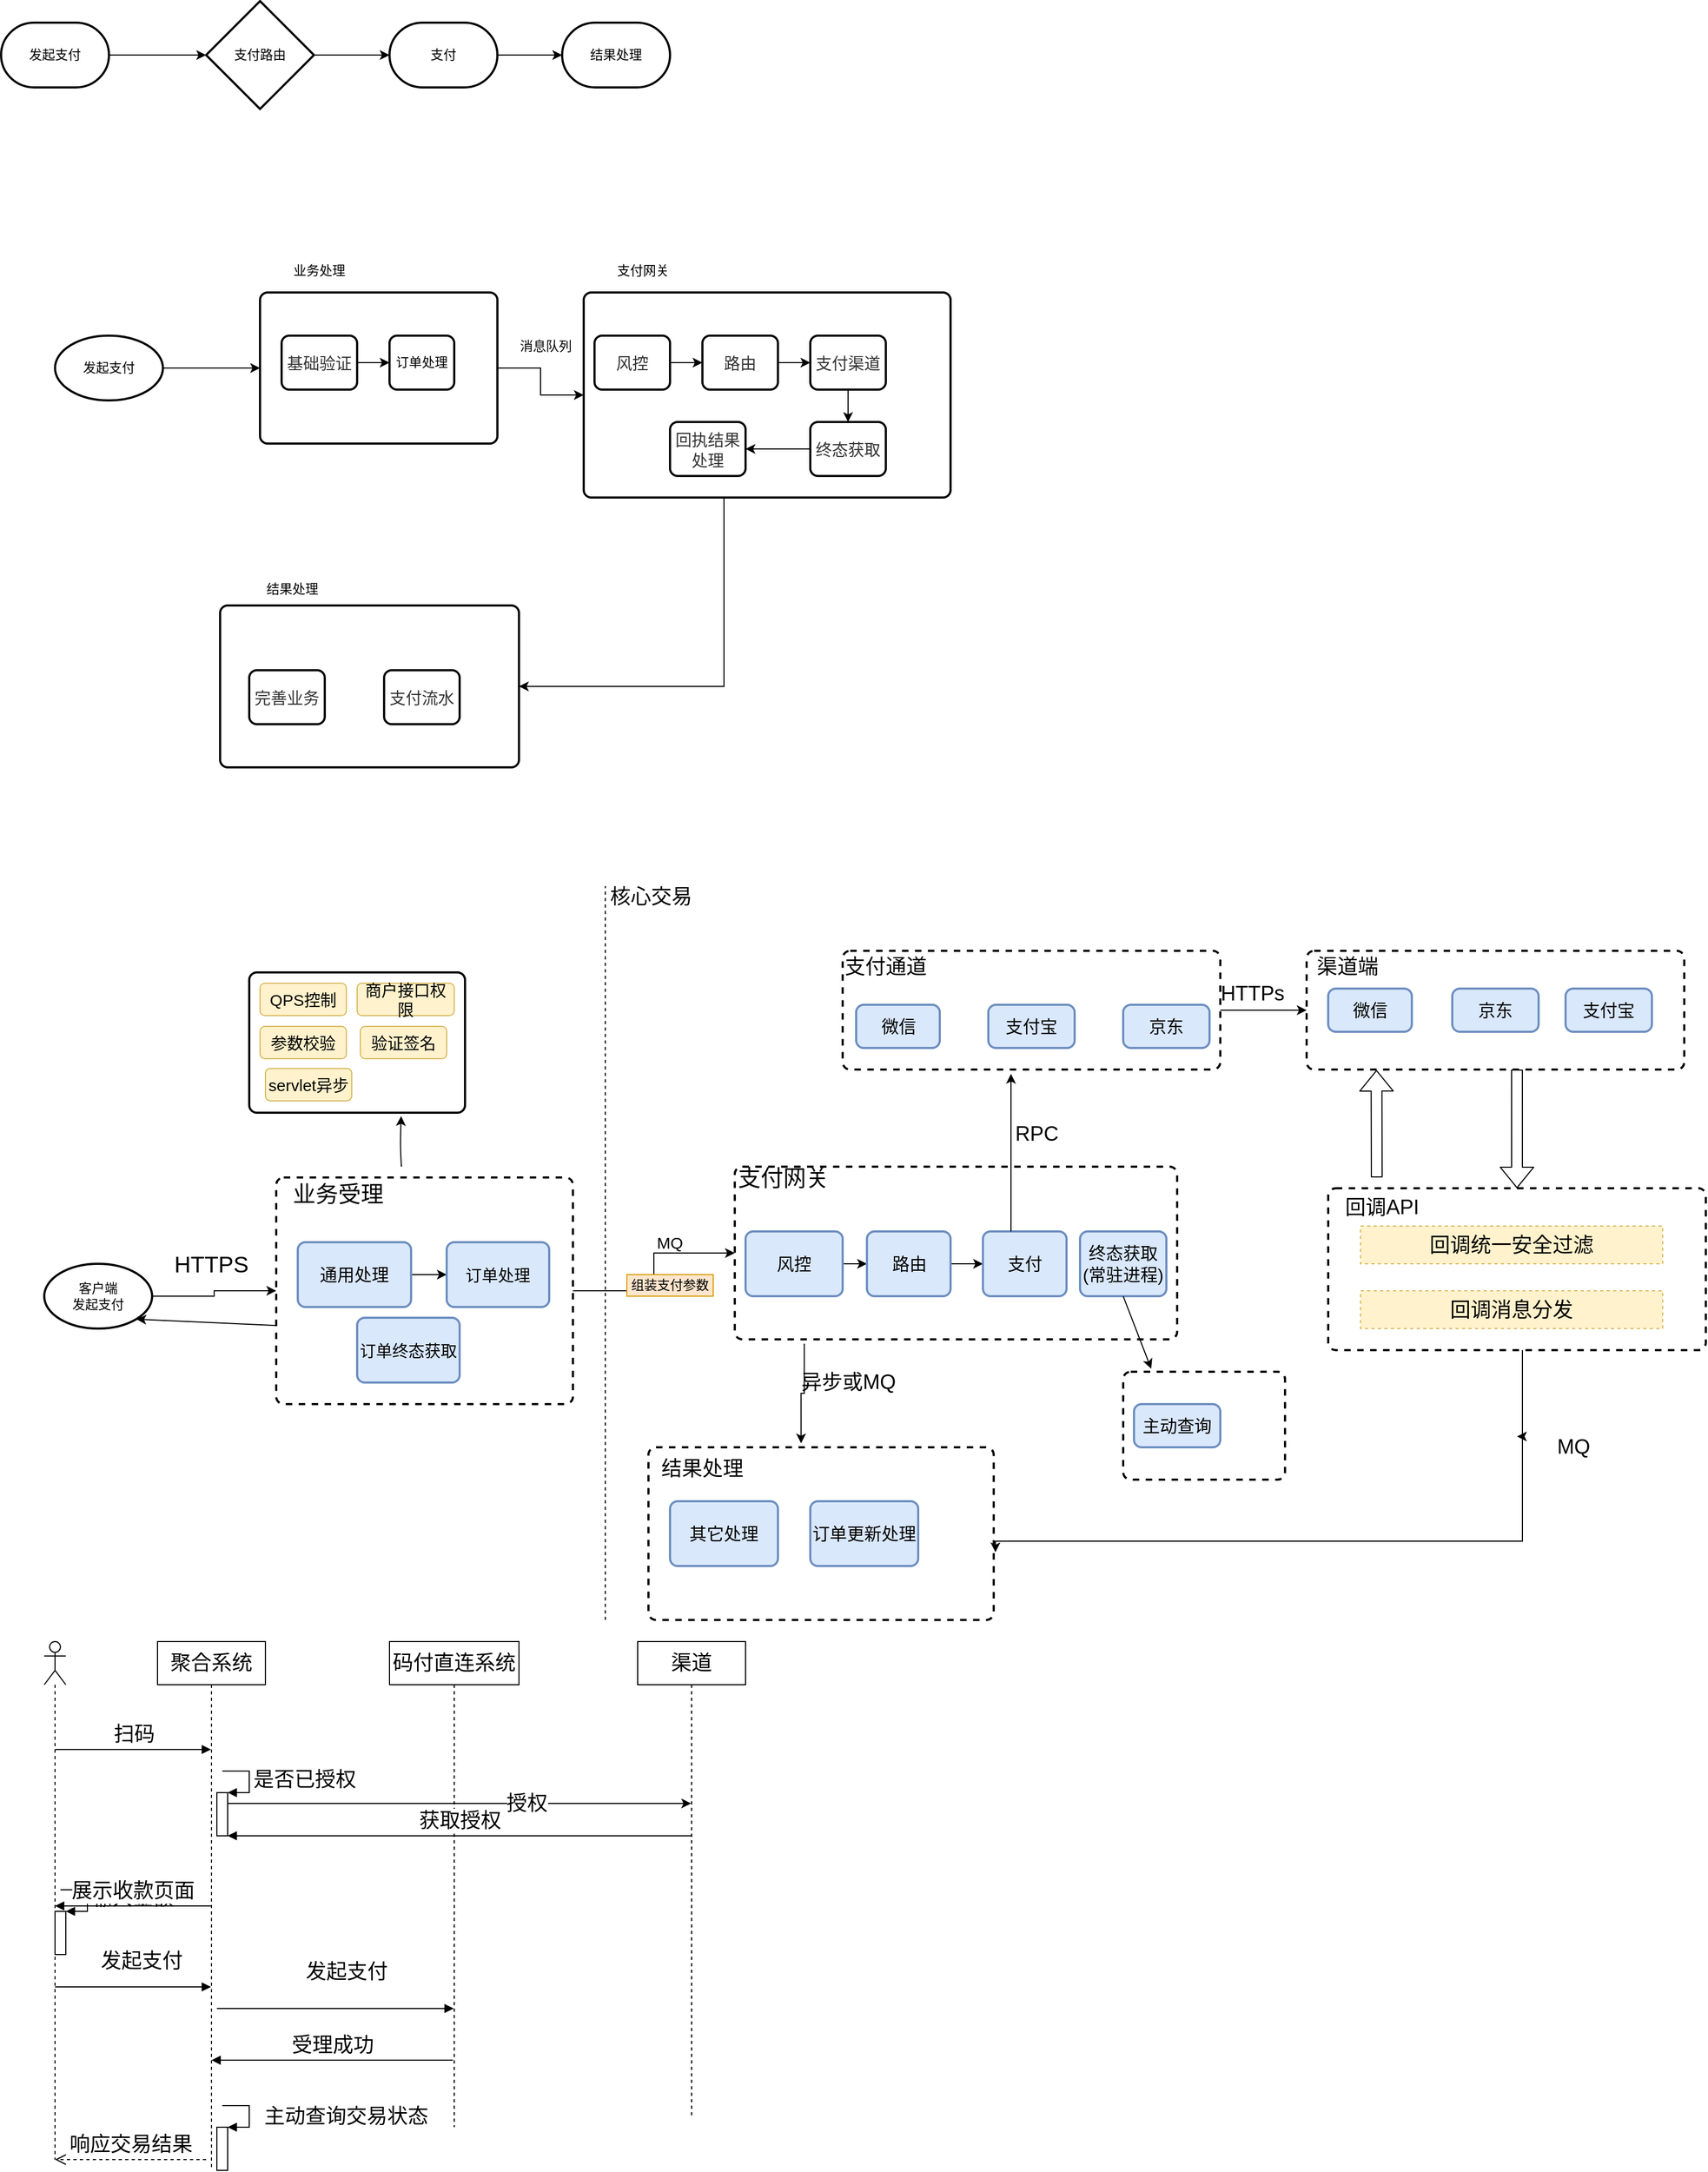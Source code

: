 <mxfile version="12.7.0" type="github">
  <diagram id="icoGu03oYGABaPcr3V4Y" name="Page-1">
    <mxGraphModel dx="1548" dy="684" grid="1" gridSize="10" guides="1" tooltips="1" connect="1" arrows="1" fold="1" page="1" pageScale="1" pageWidth="827" pageHeight="1169" math="0" shadow="0">
      <root>
        <mxCell id="0"/>
        <mxCell id="1" parent="0"/>
        <mxCell id="W3oitvMvnciTX-xYWSEt-6" value="" style="edgeStyle=orthogonalEdgeStyle;rounded=0;orthogonalLoop=1;jettySize=auto;html=1;" parent="1" source="W3oitvMvnciTX-xYWSEt-1" target="W3oitvMvnciTX-xYWSEt-5" edge="1">
          <mxGeometry relative="1" as="geometry"/>
        </mxCell>
        <mxCell id="W3oitvMvnciTX-xYWSEt-1" value="发起支付" style="strokeWidth=2;html=1;shape=mxgraph.flowchart.terminator;whiteSpace=wrap;" parent="1" vertex="1">
          <mxGeometry x="40" y="200" width="100" height="60" as="geometry"/>
        </mxCell>
        <mxCell id="W3oitvMvnciTX-xYWSEt-8" value="" style="edgeStyle=orthogonalEdgeStyle;rounded=0;orthogonalLoop=1;jettySize=auto;html=1;" parent="1" source="W3oitvMvnciTX-xYWSEt-5" target="W3oitvMvnciTX-xYWSEt-7" edge="1">
          <mxGeometry relative="1" as="geometry"/>
        </mxCell>
        <mxCell id="W3oitvMvnciTX-xYWSEt-5" value="支付路由" style="strokeWidth=2;html=1;shape=mxgraph.flowchart.decision;whiteSpace=wrap;" parent="1" vertex="1">
          <mxGeometry x="230" y="180" width="100" height="100" as="geometry"/>
        </mxCell>
        <mxCell id="W3oitvMvnciTX-xYWSEt-10" value="" style="edgeStyle=orthogonalEdgeStyle;rounded=0;orthogonalLoop=1;jettySize=auto;html=1;" parent="1" source="W3oitvMvnciTX-xYWSEt-7" target="W3oitvMvnciTX-xYWSEt-9" edge="1">
          <mxGeometry relative="1" as="geometry"/>
        </mxCell>
        <mxCell id="W3oitvMvnciTX-xYWSEt-7" value="支付" style="strokeWidth=2;html=1;shape=mxgraph.flowchart.terminator;whiteSpace=wrap;" parent="1" vertex="1">
          <mxGeometry x="400" y="200" width="100" height="60" as="geometry"/>
        </mxCell>
        <mxCell id="W3oitvMvnciTX-xYWSEt-9" value="结果处理" style="strokeWidth=2;html=1;shape=mxgraph.flowchart.terminator;whiteSpace=wrap;" parent="1" vertex="1">
          <mxGeometry x="560" y="200" width="100" height="60" as="geometry"/>
        </mxCell>
        <mxCell id="W3oitvMvnciTX-xYWSEt-13" value="" style="edgeStyle=orthogonalEdgeStyle;rounded=0;orthogonalLoop=1;jettySize=auto;html=1;" parent="1" source="W3oitvMvnciTX-xYWSEt-11" target="W3oitvMvnciTX-xYWSEt-12" edge="1">
          <mxGeometry relative="1" as="geometry"/>
        </mxCell>
        <mxCell id="W3oitvMvnciTX-xYWSEt-11" value="发起支付" style="strokeWidth=2;html=1;shape=mxgraph.flowchart.start_1;whiteSpace=wrap;" parent="1" vertex="1">
          <mxGeometry x="90" y="490" width="100" height="60" as="geometry"/>
        </mxCell>
        <mxCell id="W3oitvMvnciTX-xYWSEt-22" value="" style="edgeStyle=orthogonalEdgeStyle;rounded=0;orthogonalLoop=1;jettySize=auto;html=1;" parent="1" source="W3oitvMvnciTX-xYWSEt-12" target="W3oitvMvnciTX-xYWSEt-21" edge="1">
          <mxGeometry relative="1" as="geometry"/>
        </mxCell>
        <mxCell id="W3oitvMvnciTX-xYWSEt-12" value="" style="rounded=1;whiteSpace=wrap;html=1;absoluteArcSize=1;arcSize=14;strokeWidth=2;" parent="1" vertex="1">
          <mxGeometry x="280" y="450" width="220" height="140" as="geometry"/>
        </mxCell>
        <mxCell id="W3oitvMvnciTX-xYWSEt-34" value="" style="edgeStyle=orthogonalEdgeStyle;rounded=0;orthogonalLoop=1;jettySize=auto;html=1;" parent="1" source="W3oitvMvnciTX-xYWSEt-21" target="W3oitvMvnciTX-xYWSEt-33" edge="1">
          <mxGeometry relative="1" as="geometry">
            <Array as="points">
              <mxPoint x="710" y="815"/>
            </Array>
          </mxGeometry>
        </mxCell>
        <mxCell id="W3oitvMvnciTX-xYWSEt-21" value="" style="rounded=1;whiteSpace=wrap;html=1;absoluteArcSize=1;arcSize=14;strokeWidth=2;" parent="1" vertex="1">
          <mxGeometry x="580" y="450" width="340" height="190" as="geometry"/>
        </mxCell>
        <mxCell id="W3oitvMvnciTX-xYWSEt-33" value="" style="rounded=1;whiteSpace=wrap;html=1;absoluteArcSize=1;arcSize=14;strokeWidth=2;" parent="1" vertex="1">
          <mxGeometry x="243" y="740" width="277" height="150" as="geometry"/>
        </mxCell>
        <mxCell id="W3oitvMvnciTX-xYWSEt-17" value="" style="edgeStyle=orthogonalEdgeStyle;rounded=0;orthogonalLoop=1;jettySize=auto;html=1;" parent="1" source="W3oitvMvnciTX-xYWSEt-15" target="W3oitvMvnciTX-xYWSEt-16" edge="1">
          <mxGeometry relative="1" as="geometry"/>
        </mxCell>
        <mxCell id="W3oitvMvnciTX-xYWSEt-15" value="&lt;span style=&quot;color: rgb(51 , 51 , 51) ; font-family: &amp;#34;helvetica neue&amp;#34; , &amp;#34;arial&amp;#34; , &amp;#34;hiragino sans gb&amp;#34; , &amp;#34;stheiti&amp;#34; , &amp;#34;microsoft yahei&amp;#34; , &amp;#34;wenquanyi micro hei&amp;#34; , &amp;#34;simsun&amp;#34; , &amp;#34;song&amp;#34; , sans-serif ; font-size: 15px ; background-color: rgb(255 , 255 , 255)&quot;&gt;基础验证&lt;/span&gt;" style="rounded=1;whiteSpace=wrap;html=1;absoluteArcSize=1;arcSize=14;strokeWidth=2;" parent="1" vertex="1">
          <mxGeometry x="300" y="490" width="70" height="50" as="geometry"/>
        </mxCell>
        <mxCell id="W3oitvMvnciTX-xYWSEt-16" value="订单处理" style="rounded=1;whiteSpace=wrap;html=1;absoluteArcSize=1;arcSize=14;strokeWidth=2;" parent="1" vertex="1">
          <mxGeometry x="400" y="490" width="60" height="50" as="geometry"/>
        </mxCell>
        <mxCell id="W3oitvMvnciTX-xYWSEt-20" value="业务处理" style="text;html=1;strokeColor=none;fillColor=none;align=center;verticalAlign=middle;whiteSpace=wrap;rounded=0;" parent="1" vertex="1">
          <mxGeometry x="280" y="420" width="110" height="20" as="geometry"/>
        </mxCell>
        <mxCell id="W3oitvMvnciTX-xYWSEt-26" value="" style="edgeStyle=orthogonalEdgeStyle;rounded=0;orthogonalLoop=1;jettySize=auto;html=1;" parent="1" source="W3oitvMvnciTX-xYWSEt-23" target="W3oitvMvnciTX-xYWSEt-25" edge="1">
          <mxGeometry relative="1" as="geometry"/>
        </mxCell>
        <mxCell id="W3oitvMvnciTX-xYWSEt-23" value="&lt;font color=&quot;#333333&quot; face=&quot;helvetica neue, arial, hiragino sans gb, stheiti, microsoft yahei, wenquanyi micro hei, simsun, song, sans-serif&quot;&gt;&lt;span style=&quot;font-size: 15px ; background-color: rgb(255 , 255 , 255)&quot;&gt;风控&lt;/span&gt;&lt;/font&gt;" style="rounded=1;whiteSpace=wrap;html=1;absoluteArcSize=1;arcSize=14;strokeWidth=2;" parent="1" vertex="1">
          <mxGeometry x="590" y="490" width="70" height="50" as="geometry"/>
        </mxCell>
        <mxCell id="W3oitvMvnciTX-xYWSEt-28" value="" style="edgeStyle=orthogonalEdgeStyle;rounded=0;orthogonalLoop=1;jettySize=auto;html=1;" parent="1" source="W3oitvMvnciTX-xYWSEt-25" target="W3oitvMvnciTX-xYWSEt-27" edge="1">
          <mxGeometry relative="1" as="geometry"/>
        </mxCell>
        <mxCell id="W3oitvMvnciTX-xYWSEt-25" value="&lt;font color=&quot;#333333&quot; face=&quot;helvetica neue, arial, hiragino sans gb, stheiti, microsoft yahei, wenquanyi micro hei, simsun, song, sans-serif&quot;&gt;&lt;span style=&quot;font-size: 15px ; background-color: rgb(255 , 255 , 255)&quot;&gt;路由&lt;/span&gt;&lt;/font&gt;" style="rounded=1;whiteSpace=wrap;html=1;absoluteArcSize=1;arcSize=14;strokeWidth=2;" parent="1" vertex="1">
          <mxGeometry x="690" y="490" width="70" height="50" as="geometry"/>
        </mxCell>
        <mxCell id="W3oitvMvnciTX-xYWSEt-30" value="" style="edgeStyle=orthogonalEdgeStyle;rounded=0;orthogonalLoop=1;jettySize=auto;html=1;" parent="1" source="W3oitvMvnciTX-xYWSEt-27" target="W3oitvMvnciTX-xYWSEt-29" edge="1">
          <mxGeometry relative="1" as="geometry"/>
        </mxCell>
        <mxCell id="W3oitvMvnciTX-xYWSEt-27" value="&lt;font color=&quot;#333333&quot; face=&quot;helvetica neue, arial, hiragino sans gb, stheiti, microsoft yahei, wenquanyi micro hei, simsun, song, sans-serif&quot;&gt;&lt;span style=&quot;font-size: 15px ; background-color: rgb(255 , 255 , 255)&quot;&gt;支付渠道&lt;/span&gt;&lt;/font&gt;" style="rounded=1;whiteSpace=wrap;html=1;absoluteArcSize=1;arcSize=14;strokeWidth=2;" parent="1" vertex="1">
          <mxGeometry x="790" y="490" width="70" height="50" as="geometry"/>
        </mxCell>
        <mxCell id="W3oitvMvnciTX-xYWSEt-32" value="" style="edgeStyle=orthogonalEdgeStyle;rounded=0;orthogonalLoop=1;jettySize=auto;html=1;" parent="1" source="W3oitvMvnciTX-xYWSEt-29" target="W3oitvMvnciTX-xYWSEt-31" edge="1">
          <mxGeometry relative="1" as="geometry"/>
        </mxCell>
        <mxCell id="W3oitvMvnciTX-xYWSEt-29" value="&lt;font color=&quot;#333333&quot; face=&quot;helvetica neue, arial, hiragino sans gb, stheiti, microsoft yahei, wenquanyi micro hei, simsun, song, sans-serif&quot;&gt;&lt;span style=&quot;font-size: 15px ; background-color: rgb(255 , 255 , 255)&quot;&gt;终态获取&lt;/span&gt;&lt;/font&gt;" style="rounded=1;whiteSpace=wrap;html=1;absoluteArcSize=1;arcSize=14;strokeWidth=2;" parent="1" vertex="1">
          <mxGeometry x="790" y="570" width="70" height="50" as="geometry"/>
        </mxCell>
        <mxCell id="W3oitvMvnciTX-xYWSEt-31" value="&lt;font color=&quot;#333333&quot; face=&quot;helvetica neue, arial, hiragino sans gb, stheiti, microsoft yahei, wenquanyi micro hei, simsun, song, sans-serif&quot;&gt;&lt;span style=&quot;font-size: 15px ; background-color: rgb(255 , 255 , 255)&quot;&gt;回执结果处理&lt;/span&gt;&lt;/font&gt;" style="rounded=1;whiteSpace=wrap;html=1;absoluteArcSize=1;arcSize=14;strokeWidth=2;" parent="1" vertex="1">
          <mxGeometry x="660" y="570" width="70" height="50" as="geometry"/>
        </mxCell>
        <mxCell id="W3oitvMvnciTX-xYWSEt-24" value="消息队列" style="text;html=1;strokeColor=none;fillColor=none;align=center;verticalAlign=middle;whiteSpace=wrap;rounded=0;" parent="1" vertex="1">
          <mxGeometry x="520" y="490" width="50" height="20" as="geometry"/>
        </mxCell>
        <mxCell id="W3oitvMvnciTX-xYWSEt-35" value="&lt;font color=&quot;#333333&quot; face=&quot;helvetica neue, arial, hiragino sans gb, stheiti, microsoft yahei, wenquanyi micro hei, simsun, song, sans-serif&quot;&gt;&lt;span style=&quot;font-size: 15px ; background-color: rgb(255 , 255 , 255)&quot;&gt;完善业务&lt;/span&gt;&lt;/font&gt;" style="rounded=1;whiteSpace=wrap;html=1;absoluteArcSize=1;arcSize=14;strokeWidth=2;" parent="1" vertex="1">
          <mxGeometry x="270" y="800" width="70" height="50" as="geometry"/>
        </mxCell>
        <mxCell id="W3oitvMvnciTX-xYWSEt-36" value="&lt;font color=&quot;#333333&quot; face=&quot;helvetica neue, arial, hiragino sans gb, stheiti, microsoft yahei, wenquanyi micro hei, simsun, song, sans-serif&quot;&gt;&lt;span style=&quot;font-size: 15px ; background-color: rgb(255 , 255 , 255)&quot;&gt;支付流水&lt;/span&gt;&lt;/font&gt;" style="rounded=1;whiteSpace=wrap;html=1;absoluteArcSize=1;arcSize=14;strokeWidth=2;" parent="1" vertex="1">
          <mxGeometry x="395" y="800" width="70" height="50" as="geometry"/>
        </mxCell>
        <mxCell id="W3oitvMvnciTX-xYWSEt-37" value="结果处理" style="text;html=1;strokeColor=none;fillColor=none;align=center;verticalAlign=middle;whiteSpace=wrap;rounded=0;" parent="1" vertex="1">
          <mxGeometry x="250" y="710" width="120" height="30" as="geometry"/>
        </mxCell>
        <mxCell id="W3oitvMvnciTX-xYWSEt-38" value="支付网关" style="text;html=1;strokeColor=none;fillColor=none;align=center;verticalAlign=middle;whiteSpace=wrap;rounded=0;" parent="1" vertex="1">
          <mxGeometry x="580" y="420" width="110" height="20" as="geometry"/>
        </mxCell>
        <mxCell id="W3oitvMvnciTX-xYWSEt-45" style="edgeStyle=orthogonalEdgeStyle;rounded=0;orthogonalLoop=1;jettySize=auto;html=1;entryX=0;entryY=0.5;entryDx=0;entryDy=0;" parent="1" source="W3oitvMvnciTX-xYWSEt-39" target="W3oitvMvnciTX-xYWSEt-40" edge="1">
          <mxGeometry relative="1" as="geometry"/>
        </mxCell>
        <mxCell id="W3oitvMvnciTX-xYWSEt-39" value="客户端&lt;br&gt;发起支付" style="strokeWidth=2;html=1;shape=mxgraph.flowchart.start_1;whiteSpace=wrap;" parent="1" vertex="1">
          <mxGeometry x="80" y="1350" width="100" height="60" as="geometry"/>
        </mxCell>
        <mxCell id="W3oitvMvnciTX-xYWSEt-59" value="" style="edgeStyle=orthogonalEdgeStyle;rounded=0;orthogonalLoop=1;jettySize=auto;html=1;fontSize=15;" parent="1" source="W3oitvMvnciTX-xYWSEt-40" target="W3oitvMvnciTX-xYWSEt-58" edge="1">
          <mxGeometry relative="1" as="geometry"/>
        </mxCell>
        <mxCell id="W3oitvMvnciTX-xYWSEt-40" value="" style="rounded=1;whiteSpace=wrap;html=1;absoluteArcSize=1;arcSize=14;strokeWidth=2;dashed=1;" parent="1" vertex="1">
          <mxGeometry x="295" y="1270" width="275" height="210" as="geometry"/>
        </mxCell>
        <mxCell id="W3oitvMvnciTX-xYWSEt-58" value="" style="rounded=1;whiteSpace=wrap;html=1;absoluteArcSize=1;arcSize=14;strokeWidth=2;dashed=1;" parent="1" vertex="1">
          <mxGeometry x="720" y="1260" width="410" height="160" as="geometry"/>
        </mxCell>
        <mxCell id="W3oitvMvnciTX-xYWSEt-80" value="" style="rounded=1;whiteSpace=wrap;html=1;absoluteArcSize=1;arcSize=14;strokeWidth=2;dashed=1;" parent="1" vertex="1">
          <mxGeometry x="640" y="1520" width="320" height="160" as="geometry"/>
        </mxCell>
        <mxCell id="F85r_ZD3xrN6bj5FwzcK-39" value="" style="edgeStyle=orthogonalEdgeStyle;rounded=0;orthogonalLoop=1;jettySize=auto;html=1;fontSize=19;" edge="1" parent="1" source="W3oitvMvnciTX-xYWSEt-71" target="F85r_ZD3xrN6bj5FwzcK-38">
          <mxGeometry relative="1" as="geometry"/>
        </mxCell>
        <mxCell id="W3oitvMvnciTX-xYWSEt-71" value="" style="rounded=1;whiteSpace=wrap;html=1;absoluteArcSize=1;arcSize=14;strokeWidth=2;dashed=1;" parent="1" vertex="1">
          <mxGeometry x="820" y="1060" width="350" height="110" as="geometry"/>
        </mxCell>
        <mxCell id="F85r_ZD3xrN6bj5FwzcK-38" value="" style="rounded=1;whiteSpace=wrap;html=1;absoluteArcSize=1;arcSize=14;strokeWidth=2;dashed=1;" vertex="1" parent="1">
          <mxGeometry x="1250" y="1060" width="350" height="110" as="geometry"/>
        </mxCell>
        <mxCell id="W3oitvMvnciTX-xYWSEt-46" value="业务受理" style="text;html=1;strokeColor=none;fillColor=none;align=center;verticalAlign=middle;whiteSpace=wrap;rounded=0;dashed=1;fontSize=21;" parent="1" vertex="1">
          <mxGeometry x="300" y="1270" width="105" height="30" as="geometry"/>
        </mxCell>
        <mxCell id="W3oitvMvnciTX-xYWSEt-56" value="" style="edgeStyle=orthogonalEdgeStyle;rounded=0;orthogonalLoop=1;jettySize=auto;html=1;fontSize=15;" parent="1" source="W3oitvMvnciTX-xYWSEt-47" target="W3oitvMvnciTX-xYWSEt-55" edge="1">
          <mxGeometry relative="1" as="geometry"/>
        </mxCell>
        <mxCell id="W3oitvMvnciTX-xYWSEt-47" value="通用处理" style="rounded=1;whiteSpace=wrap;html=1;absoluteArcSize=1;arcSize=14;strokeWidth=2;fontSize=16;fillColor=#dae8fc;strokeColor=#6c8ebf;" parent="1" vertex="1">
          <mxGeometry x="315" y="1330" width="105" height="60" as="geometry"/>
        </mxCell>
        <mxCell id="W3oitvMvnciTX-xYWSEt-55" value="订单处理" style="rounded=1;whiteSpace=wrap;html=1;absoluteArcSize=1;arcSize=14;strokeWidth=2;fontSize=15;fillColor=#dae8fc;strokeColor=#6c8ebf;" parent="1" vertex="1">
          <mxGeometry x="453" y="1330" width="95" height="60" as="geometry"/>
        </mxCell>
        <mxCell id="W3oitvMvnciTX-xYWSEt-48" value="HTTPS" style="text;html=1;strokeColor=none;fillColor=none;align=center;verticalAlign=middle;whiteSpace=wrap;rounded=0;fontSize=21;" parent="1" vertex="1">
          <mxGeometry x="195" y="1340" width="80" height="20" as="geometry"/>
        </mxCell>
        <mxCell id="W3oitvMvnciTX-xYWSEt-49" value="" style="rounded=1;whiteSpace=wrap;html=1;absoluteArcSize=1;arcSize=14;strokeWidth=2;fontSize=21;" parent="1" vertex="1">
          <mxGeometry x="270" y="1080" width="200" height="130" as="geometry"/>
        </mxCell>
        <mxCell id="W3oitvMvnciTX-xYWSEt-50" value="QPS控制" style="rounded=1;whiteSpace=wrap;html=1;fontSize=15;fillColor=#fff2cc;strokeColor=#d6b656;" parent="1" vertex="1">
          <mxGeometry x="280" y="1090" width="80" height="30" as="geometry"/>
        </mxCell>
        <mxCell id="W3oitvMvnciTX-xYWSEt-51" value="参数校验" style="rounded=1;whiteSpace=wrap;html=1;fontSize=15;fillColor=#fff2cc;strokeColor=#d6b656;" parent="1" vertex="1">
          <mxGeometry x="280" y="1130" width="80" height="30" as="geometry"/>
        </mxCell>
        <mxCell id="W3oitvMvnciTX-xYWSEt-52" value="商户接口权限" style="rounded=1;whiteSpace=wrap;html=1;fontSize=15;fillColor=#fff2cc;strokeColor=#d6b656;" parent="1" vertex="1">
          <mxGeometry x="370" y="1090" width="90" height="30" as="geometry"/>
        </mxCell>
        <mxCell id="W3oitvMvnciTX-xYWSEt-54" value="验证签名" style="rounded=1;whiteSpace=wrap;html=1;fontSize=15;fillColor=#fff2cc;strokeColor=#d6b656;" parent="1" vertex="1">
          <mxGeometry x="373" y="1130" width="80" height="30" as="geometry"/>
        </mxCell>
        <mxCell id="W3oitvMvnciTX-xYWSEt-57" value="" style="endArrow=classic;html=1;fontSize=15;entryX=0.704;entryY=1.024;entryDx=0;entryDy=0;entryPerimeter=0;" parent="1" target="W3oitvMvnciTX-xYWSEt-49" edge="1">
          <mxGeometry width="50" height="50" relative="1" as="geometry">
            <mxPoint x="411" y="1260" as="sourcePoint"/>
            <mxPoint x="380" y="1300" as="targetPoint"/>
            <Array as="points">
              <mxPoint x="410" y="1240"/>
            </Array>
          </mxGeometry>
        </mxCell>
        <mxCell id="W3oitvMvnciTX-xYWSEt-60" value="" style="endArrow=classic;html=1;fontSize=15;entryX=0.855;entryY=0.855;entryDx=0;entryDy=0;entryPerimeter=0;exitX=-0.001;exitY=0.653;exitDx=0;exitDy=0;exitPerimeter=0;" parent="1" source="W3oitvMvnciTX-xYWSEt-40" target="W3oitvMvnciTX-xYWSEt-39" edge="1">
          <mxGeometry width="50" height="50" relative="1" as="geometry">
            <mxPoint x="294" y="1381" as="sourcePoint"/>
            <mxPoint x="300" y="1400" as="targetPoint"/>
          </mxGeometry>
        </mxCell>
        <mxCell id="W3oitvMvnciTX-xYWSEt-61" value="MQ" style="text;html=1;strokeColor=none;fillColor=none;align=center;verticalAlign=middle;whiteSpace=wrap;rounded=0;fontSize=15;" parent="1" vertex="1">
          <mxGeometry x="640" y="1320" width="40" height="20" as="geometry"/>
        </mxCell>
        <mxCell id="W3oitvMvnciTX-xYWSEt-63" value="支付网关" style="text;html=1;strokeColor=none;fillColor=none;align=center;verticalAlign=middle;whiteSpace=wrap;rounded=0;fontSize=21;" parent="1" vertex="1">
          <mxGeometry x="720" y="1255" width="90" height="30" as="geometry"/>
        </mxCell>
        <mxCell id="W3oitvMvnciTX-xYWSEt-64" value="组装支付参数" style="text;html=1;strokeColor=#d79b00;fillColor=#ffe6cc;align=center;verticalAlign=middle;whiteSpace=wrap;rounded=0;fontSize=12;" parent="1" vertex="1">
          <mxGeometry x="620" y="1360" width="80" height="20" as="geometry"/>
        </mxCell>
        <mxCell id="W3oitvMvnciTX-xYWSEt-68" value="" style="edgeStyle=orthogonalEdgeStyle;rounded=0;orthogonalLoop=1;jettySize=auto;html=1;fontSize=12;" parent="1" source="W3oitvMvnciTX-xYWSEt-66" target="W3oitvMvnciTX-xYWSEt-67" edge="1">
          <mxGeometry relative="1" as="geometry"/>
        </mxCell>
        <mxCell id="W3oitvMvnciTX-xYWSEt-66" value="风控" style="rounded=1;whiteSpace=wrap;html=1;absoluteArcSize=1;arcSize=14;strokeWidth=2;fontSize=16;fillColor=#dae8fc;strokeColor=#6c8ebf;" parent="1" vertex="1">
          <mxGeometry x="730" y="1320" width="90" height="60" as="geometry"/>
        </mxCell>
        <mxCell id="F85r_ZD3xrN6bj5FwzcK-2" value="" style="edgeStyle=orthogonalEdgeStyle;rounded=0;orthogonalLoop=1;jettySize=auto;html=1;fontSize=19;" edge="1" parent="1" source="W3oitvMvnciTX-xYWSEt-67" target="F85r_ZD3xrN6bj5FwzcK-1">
          <mxGeometry relative="1" as="geometry"/>
        </mxCell>
        <mxCell id="W3oitvMvnciTX-xYWSEt-67" value="路由" style="rounded=1;whiteSpace=wrap;html=1;absoluteArcSize=1;arcSize=14;strokeWidth=2;fontSize=16;fillColor=#dae8fc;strokeColor=#6c8ebf;" parent="1" vertex="1">
          <mxGeometry x="842.5" y="1320" width="77.5" height="60" as="geometry"/>
        </mxCell>
        <mxCell id="F85r_ZD3xrN6bj5FwzcK-1" value="支付" style="rounded=1;whiteSpace=wrap;html=1;absoluteArcSize=1;arcSize=14;strokeWidth=2;fontSize=16;fillColor=#dae8fc;strokeColor=#6c8ebf;" vertex="1" parent="1">
          <mxGeometry x="950" y="1320" width="77.5" height="60" as="geometry"/>
        </mxCell>
        <mxCell id="W3oitvMvnciTX-xYWSEt-88" value="终态获取&lt;br&gt;(常驻进程)" style="rounded=1;whiteSpace=wrap;html=1;absoluteArcSize=1;arcSize=14;strokeWidth=2;fontSize=16;fillColor=#dae8fc;strokeColor=#6c8ebf;" parent="1" vertex="1">
          <mxGeometry x="1040" y="1320" width="80" height="60" as="geometry"/>
        </mxCell>
        <mxCell id="W3oitvMvnciTX-xYWSEt-73" value="支付通道" style="text;html=1;strokeColor=none;fillColor=none;align=center;verticalAlign=middle;whiteSpace=wrap;rounded=0;fontSize=19;" parent="1" vertex="1">
          <mxGeometry x="820" y="1060" width="80" height="30" as="geometry"/>
        </mxCell>
        <mxCell id="W3oitvMvnciTX-xYWSEt-74" value="微信" style="rounded=1;whiteSpace=wrap;html=1;absoluteArcSize=1;arcSize=14;strokeWidth=2;fontSize=16;fillColor=#dae8fc;strokeColor=#6c8ebf;" parent="1" vertex="1">
          <mxGeometry x="832.5" y="1110" width="77.5" height="40" as="geometry"/>
        </mxCell>
        <mxCell id="W3oitvMvnciTX-xYWSEt-75" value="支付宝" style="rounded=1;whiteSpace=wrap;html=1;absoluteArcSize=1;arcSize=14;strokeWidth=2;fontSize=16;fillColor=#dae8fc;strokeColor=#6c8ebf;" parent="1" vertex="1">
          <mxGeometry x="955" y="1110" width="80" height="40" as="geometry"/>
        </mxCell>
        <mxCell id="W3oitvMvnciTX-xYWSEt-76" value="京东" style="rounded=1;whiteSpace=wrap;html=1;absoluteArcSize=1;arcSize=14;strokeWidth=2;fontSize=16;fillColor=#dae8fc;strokeColor=#6c8ebf;" parent="1" vertex="1">
          <mxGeometry x="1080" y="1110" width="80" height="40" as="geometry"/>
        </mxCell>
        <mxCell id="W3oitvMvnciTX-xYWSEt-79" value="RPC" style="text;html=1;strokeColor=none;fillColor=none;align=center;verticalAlign=middle;whiteSpace=wrap;rounded=0;fontSize=19;" parent="1" vertex="1">
          <mxGeometry x="980" y="1220" width="40" height="20" as="geometry"/>
        </mxCell>
        <mxCell id="F85r_ZD3xrN6bj5FwzcK-46" style="edgeStyle=orthogonalEdgeStyle;rounded=0;orthogonalLoop=1;jettySize=auto;html=1;entryX=0.442;entryY=-0.023;entryDx=0;entryDy=0;entryPerimeter=0;fontSize=19;exitX=0.157;exitY=1.025;exitDx=0;exitDy=0;exitPerimeter=0;" edge="1" parent="1" source="W3oitvMvnciTX-xYWSEt-58" target="W3oitvMvnciTX-xYWSEt-80">
          <mxGeometry relative="1" as="geometry"/>
        </mxCell>
        <mxCell id="W3oitvMvnciTX-xYWSEt-82" value="异步或MQ" style="text;html=1;strokeColor=none;fillColor=none;align=center;verticalAlign=middle;whiteSpace=wrap;rounded=0;fontSize=19;" parent="1" vertex="1">
          <mxGeometry x="777.5" y="1450" width="95" height="20" as="geometry"/>
        </mxCell>
        <mxCell id="W3oitvMvnciTX-xYWSEt-83" value="结果处理" style="text;html=1;strokeColor=none;fillColor=none;align=center;verticalAlign=middle;whiteSpace=wrap;rounded=0;fontSize=19;" parent="1" vertex="1">
          <mxGeometry x="640" y="1530" width="100" height="20" as="geometry"/>
        </mxCell>
        <mxCell id="W3oitvMvnciTX-xYWSEt-84" value="订单更新处理" style="rounded=1;whiteSpace=wrap;html=1;absoluteArcSize=1;arcSize=14;strokeWidth=2;fontSize=16;fillColor=#dae8fc;strokeColor=#6c8ebf;" parent="1" vertex="1">
          <mxGeometry x="790" y="1570" width="100" height="60" as="geometry"/>
        </mxCell>
        <mxCell id="W3oitvMvnciTX-xYWSEt-90" value="" style="rounded=1;whiteSpace=wrap;html=1;absoluteArcSize=1;arcSize=14;strokeWidth=2;dashed=1;" parent="1" vertex="1">
          <mxGeometry x="1080" y="1450" width="150" height="100" as="geometry"/>
        </mxCell>
        <mxCell id="W3oitvMvnciTX-xYWSEt-91" value="主动查询" style="rounded=1;whiteSpace=wrap;html=1;absoluteArcSize=1;arcSize=14;strokeWidth=2;fontSize=16;fillColor=#dae8fc;strokeColor=#6c8ebf;" parent="1" vertex="1">
          <mxGeometry x="1090" y="1480" width="80" height="40" as="geometry"/>
        </mxCell>
        <mxCell id="W3oitvMvnciTX-xYWSEt-93" value="" style="endArrow=classic;html=1;fontSize=19;entryX=0.173;entryY=-0.028;entryDx=0;entryDy=0;entryPerimeter=0;exitX=0.5;exitY=1;exitDx=0;exitDy=0;" parent="1" source="W3oitvMvnciTX-xYWSEt-88" target="W3oitvMvnciTX-xYWSEt-90" edge="1">
          <mxGeometry width="50" height="50" relative="1" as="geometry">
            <mxPoint x="1070" y="1390" as="sourcePoint"/>
            <mxPoint x="1120" y="1340" as="targetPoint"/>
          </mxGeometry>
        </mxCell>
        <mxCell id="W3oitvMvnciTX-xYWSEt-94" value="其它处理" style="rounded=1;whiteSpace=wrap;html=1;absoluteArcSize=1;arcSize=14;strokeWidth=2;fontSize=16;fillColor=#dae8fc;strokeColor=#6c8ebf;" parent="1" vertex="1">
          <mxGeometry x="660" y="1570" width="100" height="60" as="geometry"/>
        </mxCell>
        <mxCell id="F85r_ZD3xrN6bj5FwzcK-3" value="" style="endArrow=classic;html=1;fontSize=19;" edge="1" parent="1">
          <mxGeometry width="50" height="50" relative="1" as="geometry">
            <mxPoint x="976" y="1320" as="sourcePoint"/>
            <mxPoint x="976" y="1174" as="targetPoint"/>
          </mxGeometry>
        </mxCell>
        <mxCell id="F85r_ZD3xrN6bj5FwzcK-6" value="" style="shape=umlLifeline;participant=umlActor;perimeter=lifelinePerimeter;whiteSpace=wrap;html=1;container=1;collapsible=0;recursiveResize=0;verticalAlign=top;spacingTop=36;labelBackgroundColor=#ffffff;outlineConnect=0;fontSize=19;" vertex="1" parent="1">
          <mxGeometry x="80" y="1700" width="20" height="480" as="geometry"/>
        </mxCell>
        <mxCell id="F85r_ZD3xrN6bj5FwzcK-11" value="扫码" style="html=1;verticalAlign=bottom;endArrow=block;fontSize=19;" edge="1" parent="F85r_ZD3xrN6bj5FwzcK-6" target="F85r_ZD3xrN6bj5FwzcK-8">
          <mxGeometry width="80" relative="1" as="geometry">
            <mxPoint x="10" y="100" as="sourcePoint"/>
            <mxPoint x="90" y="100" as="targetPoint"/>
          </mxGeometry>
        </mxCell>
        <mxCell id="F85r_ZD3xrN6bj5FwzcK-25" value="" style="html=1;points=[];perimeter=orthogonalPerimeter;fontSize=19;" vertex="1" parent="F85r_ZD3xrN6bj5FwzcK-6">
          <mxGeometry x="10" y="250" width="10" height="40" as="geometry"/>
        </mxCell>
        <mxCell id="F85r_ZD3xrN6bj5FwzcK-26" value="输入金额" style="edgeStyle=orthogonalEdgeStyle;html=1;align=left;spacingLeft=2;endArrow=block;rounded=0;entryX=1;entryY=0;fontSize=19;" edge="1" target="F85r_ZD3xrN6bj5FwzcK-25" parent="F85r_ZD3xrN6bj5FwzcK-6">
          <mxGeometry relative="1" as="geometry">
            <mxPoint x="15" y="230" as="sourcePoint"/>
            <Array as="points">
              <mxPoint x="40" y="230"/>
            </Array>
          </mxGeometry>
        </mxCell>
        <mxCell id="F85r_ZD3xrN6bj5FwzcK-27" value="发起支付" style="html=1;verticalAlign=bottom;endArrow=block;fontSize=19;" edge="1" parent="F85r_ZD3xrN6bj5FwzcK-6" target="F85r_ZD3xrN6bj5FwzcK-8">
          <mxGeometry x="0.107" y="10" width="80" relative="1" as="geometry">
            <mxPoint x="10" y="320" as="sourcePoint"/>
            <mxPoint x="90" y="320" as="targetPoint"/>
            <mxPoint as="offset"/>
          </mxGeometry>
        </mxCell>
        <mxCell id="F85r_ZD3xrN6bj5FwzcK-8" value="聚合系统" style="shape=umlLifeline;perimeter=lifelinePerimeter;whiteSpace=wrap;html=1;container=1;collapsible=0;recursiveResize=0;outlineConnect=0;fontSize=19;" vertex="1" parent="1">
          <mxGeometry x="185" y="1700" width="100" height="490" as="geometry"/>
        </mxCell>
        <mxCell id="F85r_ZD3xrN6bj5FwzcK-15" value="" style="html=1;points=[];perimeter=orthogonalPerimeter;fontSize=19;" vertex="1" parent="F85r_ZD3xrN6bj5FwzcK-8">
          <mxGeometry x="55" y="140" width="10" height="40" as="geometry"/>
        </mxCell>
        <mxCell id="F85r_ZD3xrN6bj5FwzcK-16" value="是否已授权" style="edgeStyle=orthogonalEdgeStyle;html=1;align=left;spacingLeft=2;endArrow=block;rounded=0;entryX=1;entryY=0;fontSize=19;" edge="1" target="F85r_ZD3xrN6bj5FwzcK-15" parent="F85r_ZD3xrN6bj5FwzcK-8">
          <mxGeometry relative="1" as="geometry">
            <mxPoint x="60" y="120" as="sourcePoint"/>
            <Array as="points">
              <mxPoint x="85" y="120"/>
            </Array>
          </mxGeometry>
        </mxCell>
        <mxCell id="F85r_ZD3xrN6bj5FwzcK-28" value="发起支付" style="html=1;verticalAlign=bottom;endArrow=block;fontSize=19;" edge="1" parent="F85r_ZD3xrN6bj5FwzcK-8" target="F85r_ZD3xrN6bj5FwzcK-12">
          <mxGeometry x="0.093" y="20" width="80" relative="1" as="geometry">
            <mxPoint x="55" y="340" as="sourcePoint"/>
            <mxPoint x="135" y="340" as="targetPoint"/>
            <mxPoint as="offset"/>
          </mxGeometry>
        </mxCell>
        <mxCell id="F85r_ZD3xrN6bj5FwzcK-34" value="" style="html=1;points=[];perimeter=orthogonalPerimeter;fontSize=19;" vertex="1" parent="F85r_ZD3xrN6bj5FwzcK-8">
          <mxGeometry x="55" y="450" width="10" height="40" as="geometry"/>
        </mxCell>
        <mxCell id="F85r_ZD3xrN6bj5FwzcK-35" value="主动查询交易状态" style="edgeStyle=orthogonalEdgeStyle;html=1;align=left;spacingLeft=2;endArrow=block;rounded=0;entryX=1;entryY=0;fontSize=19;" edge="1" target="F85r_ZD3xrN6bj5FwzcK-34" parent="F85r_ZD3xrN6bj5FwzcK-8">
          <mxGeometry x="0.385" y="-14" relative="1" as="geometry">
            <mxPoint x="60" y="430" as="sourcePoint"/>
            <Array as="points">
              <mxPoint x="85" y="430"/>
            </Array>
            <mxPoint x="10" y="4" as="offset"/>
          </mxGeometry>
        </mxCell>
        <mxCell id="F85r_ZD3xrN6bj5FwzcK-12" value="码付直连系统" style="shape=umlLifeline;perimeter=lifelinePerimeter;whiteSpace=wrap;html=1;container=1;collapsible=0;recursiveResize=0;outlineConnect=0;fontSize=19;" vertex="1" parent="1">
          <mxGeometry x="400" y="1700" width="120" height="450" as="geometry"/>
        </mxCell>
        <mxCell id="F85r_ZD3xrN6bj5FwzcK-14" value="渠道" style="shape=umlLifeline;perimeter=lifelinePerimeter;whiteSpace=wrap;html=1;container=1;collapsible=0;recursiveResize=0;outlineConnect=0;fontSize=19;" vertex="1" parent="1">
          <mxGeometry x="630" y="1700" width="100" height="440" as="geometry"/>
        </mxCell>
        <mxCell id="F85r_ZD3xrN6bj5FwzcK-17" style="edgeStyle=orthogonalEdgeStyle;rounded=0;orthogonalLoop=1;jettySize=auto;html=1;fontSize=19;" edge="1" parent="1" source="F85r_ZD3xrN6bj5FwzcK-15" target="F85r_ZD3xrN6bj5FwzcK-14">
          <mxGeometry relative="1" as="geometry">
            <Array as="points">
              <mxPoint x="350" y="1850"/>
              <mxPoint x="350" y="1850"/>
            </Array>
          </mxGeometry>
        </mxCell>
        <mxCell id="F85r_ZD3xrN6bj5FwzcK-18" value="授权" style="text;html=1;align=center;verticalAlign=middle;resizable=0;points=[];labelBackgroundColor=#ffffff;fontSize=19;" vertex="1" connectable="0" parent="F85r_ZD3xrN6bj5FwzcK-17">
          <mxGeometry x="0.287" relative="1" as="geometry">
            <mxPoint as="offset"/>
          </mxGeometry>
        </mxCell>
        <mxCell id="F85r_ZD3xrN6bj5FwzcK-19" value="获取授权" style="html=1;verticalAlign=bottom;endArrow=block;fontSize=19;" edge="1" parent="1" source="F85r_ZD3xrN6bj5FwzcK-14" target="F85r_ZD3xrN6bj5FwzcK-15">
          <mxGeometry width="80" relative="1" as="geometry">
            <mxPoint x="580" y="1890" as="sourcePoint"/>
            <mxPoint x="660" y="1890" as="targetPoint"/>
          </mxGeometry>
        </mxCell>
        <mxCell id="F85r_ZD3xrN6bj5FwzcK-21" value="展示收款页面" style="html=1;verticalAlign=bottom;endArrow=block;fontSize=19;" edge="1" parent="1" source="F85r_ZD3xrN6bj5FwzcK-8" target="F85r_ZD3xrN6bj5FwzcK-6">
          <mxGeometry width="80" relative="1" as="geometry">
            <mxPoint x="150" y="1870" as="sourcePoint"/>
            <mxPoint x="120" y="1900" as="targetPoint"/>
          </mxGeometry>
        </mxCell>
        <mxCell id="F85r_ZD3xrN6bj5FwzcK-31" value="受理成功" style="html=1;verticalAlign=bottom;endArrow=block;fontSize=19;exitX=0.49;exitY=0.862;exitDx=0;exitDy=0;exitPerimeter=0;" edge="1" parent="1" source="F85r_ZD3xrN6bj5FwzcK-12" target="F85r_ZD3xrN6bj5FwzcK-8">
          <mxGeometry width="80" relative="1" as="geometry">
            <mxPoint x="370" y="2080" as="sourcePoint"/>
            <mxPoint x="450" y="2080" as="targetPoint"/>
          </mxGeometry>
        </mxCell>
        <mxCell id="F85r_ZD3xrN6bj5FwzcK-37" value="响应交易结果" style="html=1;verticalAlign=bottom;endArrow=open;dashed=1;endSize=8;fontSize=19;" edge="1" parent="1" target="F85r_ZD3xrN6bj5FwzcK-6">
          <mxGeometry relative="1" as="geometry">
            <mxPoint x="230" y="2180" as="sourcePoint"/>
            <mxPoint x="150" y="2180" as="targetPoint"/>
          </mxGeometry>
        </mxCell>
        <mxCell id="F85r_ZD3xrN6bj5FwzcK-40" value="渠道端" style="text;html=1;strokeColor=none;fillColor=none;align=center;verticalAlign=middle;whiteSpace=wrap;rounded=0;fontSize=19;" vertex="1" parent="1">
          <mxGeometry x="1227.5" y="1060" width="120" height="30" as="geometry"/>
        </mxCell>
        <mxCell id="F85r_ZD3xrN6bj5FwzcK-41" value="HTTPs" style="text;html=1;strokeColor=none;fillColor=none;align=center;verticalAlign=middle;whiteSpace=wrap;rounded=0;fontSize=19;" vertex="1" parent="1">
          <mxGeometry x="1180" y="1090" width="40" height="20" as="geometry"/>
        </mxCell>
        <mxCell id="F85r_ZD3xrN6bj5FwzcK-42" value="微信" style="rounded=1;whiteSpace=wrap;html=1;absoluteArcSize=1;arcSize=14;strokeWidth=2;fontSize=16;fillColor=#dae8fc;strokeColor=#6c8ebf;" vertex="1" parent="1">
          <mxGeometry x="1270" y="1095" width="77.5" height="40" as="geometry"/>
        </mxCell>
        <mxCell id="F85r_ZD3xrN6bj5FwzcK-43" value="京东" style="rounded=1;whiteSpace=wrap;html=1;absoluteArcSize=1;arcSize=14;strokeWidth=2;fontSize=16;fillColor=#dae8fc;strokeColor=#6c8ebf;" vertex="1" parent="1">
          <mxGeometry x="1385" y="1095" width="80" height="40" as="geometry"/>
        </mxCell>
        <mxCell id="F85r_ZD3xrN6bj5FwzcK-44" value="支付宝" style="rounded=1;whiteSpace=wrap;html=1;absoluteArcSize=1;arcSize=14;strokeWidth=2;fontSize=16;fillColor=#dae8fc;strokeColor=#6c8ebf;" vertex="1" parent="1">
          <mxGeometry x="1490" y="1095" width="80" height="40" as="geometry"/>
        </mxCell>
        <mxCell id="F85r_ZD3xrN6bj5FwzcK-56" value="" style="edgeStyle=orthogonalEdgeStyle;rounded=0;orthogonalLoop=1;jettySize=auto;html=1;fontSize=19;" edge="1" parent="1" source="F85r_ZD3xrN6bj5FwzcK-47">
          <mxGeometry relative="1" as="geometry">
            <mxPoint x="1445" y="1510" as="targetPoint"/>
            <Array as="points">
              <mxPoint x="1450" y="1510"/>
            </Array>
          </mxGeometry>
        </mxCell>
        <mxCell id="F85r_ZD3xrN6bj5FwzcK-47" value="" style="rounded=1;whiteSpace=wrap;html=1;absoluteArcSize=1;arcSize=14;strokeWidth=2;fontSize=19;dashed=1;" vertex="1" parent="1">
          <mxGeometry x="1270" y="1280" width="350" height="150" as="geometry"/>
        </mxCell>
        <mxCell id="F85r_ZD3xrN6bj5FwzcK-57" style="edgeStyle=orthogonalEdgeStyle;rounded=0;orthogonalLoop=1;jettySize=auto;html=1;entryX=1.005;entryY=0.608;entryDx=0;entryDy=0;entryPerimeter=0;fontSize=19;" edge="1" parent="1" target="W3oitvMvnciTX-xYWSEt-80">
          <mxGeometry relative="1" as="geometry">
            <mxPoint x="1450" y="1500" as="sourcePoint"/>
            <Array as="points">
              <mxPoint x="1450" y="1607"/>
            </Array>
          </mxGeometry>
        </mxCell>
        <mxCell id="F85r_ZD3xrN6bj5FwzcK-48" value="回调API" style="text;html=1;strokeColor=none;fillColor=none;align=center;verticalAlign=middle;whiteSpace=wrap;rounded=0;dashed=1;fontSize=19;" vertex="1" parent="1">
          <mxGeometry x="1280" y="1285" width="80" height="25" as="geometry"/>
        </mxCell>
        <mxCell id="F85r_ZD3xrN6bj5FwzcK-49" value="" style="shape=flexArrow;endArrow=classic;html=1;fontSize=19;exitX=0.557;exitY=1;exitDx=0;exitDy=0;exitPerimeter=0;" edge="1" parent="1" source="F85r_ZD3xrN6bj5FwzcK-38" target="F85r_ZD3xrN6bj5FwzcK-47">
          <mxGeometry width="50" height="50" relative="1" as="geometry">
            <mxPoint x="1520" y="1250" as="sourcePoint"/>
            <mxPoint x="1570" y="1200" as="targetPoint"/>
          </mxGeometry>
        </mxCell>
        <mxCell id="F85r_ZD3xrN6bj5FwzcK-50" value="" style="shape=flexArrow;endArrow=classic;html=1;fontSize=19;entryX=0.185;entryY=1.004;entryDx=0;entryDy=0;entryPerimeter=0;" edge="1" parent="1" target="F85r_ZD3xrN6bj5FwzcK-38">
          <mxGeometry width="50" height="50" relative="1" as="geometry">
            <mxPoint x="1315" y="1270" as="sourcePoint"/>
            <mxPoint x="1360" y="1200" as="targetPoint"/>
          </mxGeometry>
        </mxCell>
        <mxCell id="F85r_ZD3xrN6bj5FwzcK-51" value="回调统一安全过滤" style="rounded=0;whiteSpace=wrap;html=1;dashed=1;fontSize=19;fillColor=#fff2cc;strokeColor=#d6b656;" vertex="1" parent="1">
          <mxGeometry x="1300" y="1315" width="280" height="35" as="geometry"/>
        </mxCell>
        <mxCell id="F85r_ZD3xrN6bj5FwzcK-52" value="回调消息分发" style="rounded=0;whiteSpace=wrap;html=1;dashed=1;fontSize=19;fillColor=#fff2cc;strokeColor=#d6b656;" vertex="1" parent="1">
          <mxGeometry x="1300" y="1375" width="280" height="35" as="geometry"/>
        </mxCell>
        <mxCell id="F85r_ZD3xrN6bj5FwzcK-58" value="MQ" style="text;html=1;strokeColor=none;fillColor=none;align=center;verticalAlign=middle;whiteSpace=wrap;rounded=0;fontSize=19;" vertex="1" parent="1">
          <mxGeometry x="1450" y="1510" width="95" height="20" as="geometry"/>
        </mxCell>
        <mxCell id="F85r_ZD3xrN6bj5FwzcK-60" value="" style="endArrow=none;dashed=1;html=1;fontSize=19;" edge="1" parent="1">
          <mxGeometry width="50" height="50" relative="1" as="geometry">
            <mxPoint x="600" y="1680" as="sourcePoint"/>
            <mxPoint x="600" y="1000" as="targetPoint"/>
          </mxGeometry>
        </mxCell>
        <mxCell id="F85r_ZD3xrN6bj5FwzcK-61" value="核心交易" style="text;html=1;strokeColor=none;fillColor=none;align=center;verticalAlign=middle;whiteSpace=wrap;rounded=0;dashed=1;fontSize=19;" vertex="1" parent="1">
          <mxGeometry x="585" y="1000" width="115" height="20" as="geometry"/>
        </mxCell>
        <mxCell id="F85r_ZD3xrN6bj5FwzcK-62" value="订单终态获取" style="rounded=1;whiteSpace=wrap;html=1;absoluteArcSize=1;arcSize=14;strokeWidth=2;fontSize=15;fillColor=#dae8fc;strokeColor=#6c8ebf;" vertex="1" parent="1">
          <mxGeometry x="370" y="1400" width="95" height="60" as="geometry"/>
        </mxCell>
        <mxCell id="F85r_ZD3xrN6bj5FwzcK-63" value="servlet异步" style="rounded=1;whiteSpace=wrap;html=1;fontSize=15;fillColor=#fff2cc;strokeColor=#d6b656;" vertex="1" parent="1">
          <mxGeometry x="285" y="1168.94" width="80" height="30" as="geometry"/>
        </mxCell>
      </root>
    </mxGraphModel>
  </diagram>
</mxfile>
